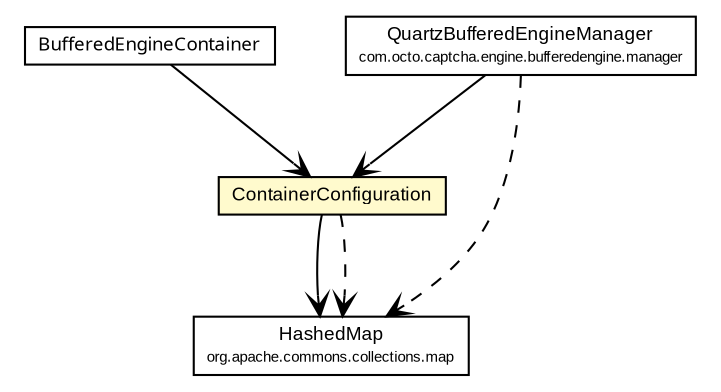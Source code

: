 #!/usr/local/bin/dot
#
# Class diagram 
# Generated by UmlGraph version 4.6 (http://www.spinellis.gr/sw/umlgraph)
#

digraph G {
	edge [fontname="arial",fontsize=10,labelfontname="arial",labelfontsize=10];
	node [fontname="arial",fontsize=10,shape=plaintext];
	// com.octo.captcha.engine.bufferedengine.ContainerConfiguration
	c200 [label=<<table border="0" cellborder="1" cellspacing="0" cellpadding="2" port="p" bgcolor="lemonChiffon" href="./ContainerConfiguration.html">
		<tr><td><table border="0" cellspacing="0" cellpadding="1">
			<tr><td> ContainerConfiguration </td></tr>
		</table></td></tr>
		</table>>, fontname="arial", fontcolor="black", fontsize=9.0];
	// com.octo.captcha.engine.bufferedengine.BufferedEngineContainer
	c201 [label=<<table border="0" cellborder="1" cellspacing="0" cellpadding="2" port="p" href="./BufferedEngineContainer.html">
		<tr><td><table border="0" cellspacing="0" cellpadding="1">
			<tr><td><font face="ariali"> BufferedEngineContainer </font></td></tr>
		</table></td></tr>
		</table>>, fontname="arial", fontcolor="black", fontsize=9.0];
	// com.octo.captcha.engine.bufferedengine.manager.QuartzBufferedEngineManager
	c202 [label=<<table border="0" cellborder="1" cellspacing="0" cellpadding="2" port="p" href="./manager/QuartzBufferedEngineManager.html">
		<tr><td><table border="0" cellspacing="0" cellpadding="1">
			<tr><td> QuartzBufferedEngineManager </td></tr>
			<tr><td><font point-size="7.0"> com.octo.captcha.engine.bufferedengine.manager </font></td></tr>
		</table></td></tr>
		</table>>, fontname="arial", fontcolor="black", fontsize=9.0];
	// com.octo.captcha.engine.bufferedengine.ContainerConfiguration NAVASSOC org.apache.commons.collections.map.HashedMap
	c200:p -> c204:p [taillabel="", label="", headlabel="", fontname="arial", fontcolor="black", fontsize=10.0, color="black", arrowhead=open];
	// com.octo.captcha.engine.bufferedengine.BufferedEngineContainer NAVASSOC com.octo.captcha.engine.bufferedengine.ContainerConfiguration
	c201:p -> c200:p [taillabel="", label="", headlabel="", fontname="arial", fontcolor="black", fontsize=10.0, color="black", arrowhead=open];
	// com.octo.captcha.engine.bufferedengine.manager.QuartzBufferedEngineManager NAVASSOC com.octo.captcha.engine.bufferedengine.ContainerConfiguration
	c202:p -> c200:p [taillabel="", label="", headlabel="", fontname="arial", fontcolor="black", fontsize=10.0, color="black", arrowhead=open];
	// com.octo.captcha.engine.bufferedengine.ContainerConfiguration DEPEND org.apache.commons.collections.map.HashedMap
	c200:p -> c204:p [taillabel="", label="", headlabel="", fontname="arial", fontcolor="black", fontsize=10.0, color="black", arrowhead=open, style=dashed];
	// com.octo.captcha.engine.bufferedengine.manager.QuartzBufferedEngineManager DEPEND org.apache.commons.collections.map.HashedMap
	c202:p -> c204:p [taillabel="", label="", headlabel="", fontname="arial", fontcolor="black", fontsize=10.0, color="black", arrowhead=open, style=dashed];
	// org.apache.commons.collections.map.HashedMap
	c204 [label=<<table border="0" cellborder="1" cellspacing="0" cellpadding="2" port="p" href="http://java.sun.com/j2se/1.4.2/docs/api/org/apache/commons/collections/map/HashedMap.html">
		<tr><td><table border="0" cellspacing="0" cellpadding="1">
			<tr><td> HashedMap </td></tr>
			<tr><td><font point-size="7.0"> org.apache.commons.collections.map </font></td></tr>
		</table></td></tr>
		</table>>, fontname="arial", fontcolor="black", fontsize=9.0];
}

